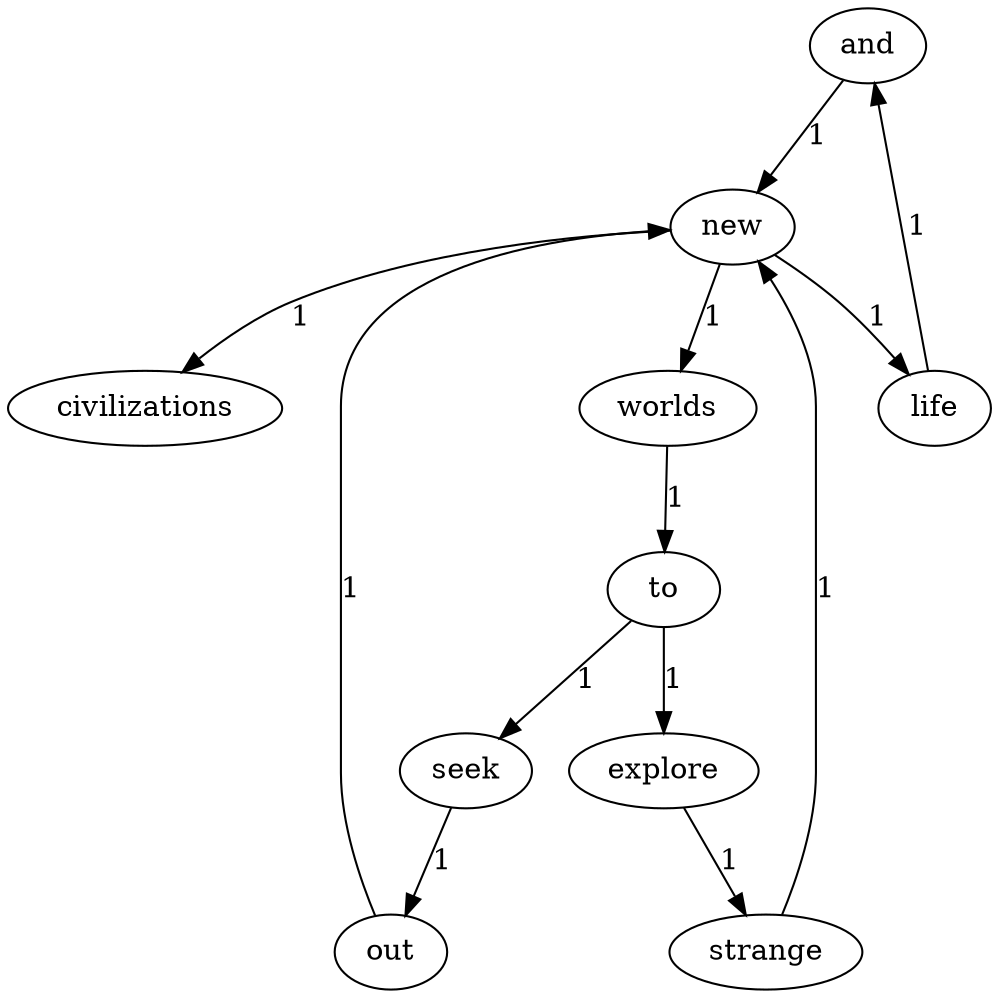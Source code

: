 // Word Graph
digraph {
	and
	seek
	new
	worlds
	out
	strange
	life
	to
	civilizations
	explore
	to -> explore [label=1]
	to -> seek [label=1]
	explore -> strange [label=1]
	strange -> new [label=1]
	new -> worlds [label=1]
	new -> life [label=1]
	new -> civilizations [label=1]
	worlds -> to [label=1]
	seek -> out [label=1]
	out -> new [label=1]
	life -> and [label=1]
	and -> new [label=1]
}
